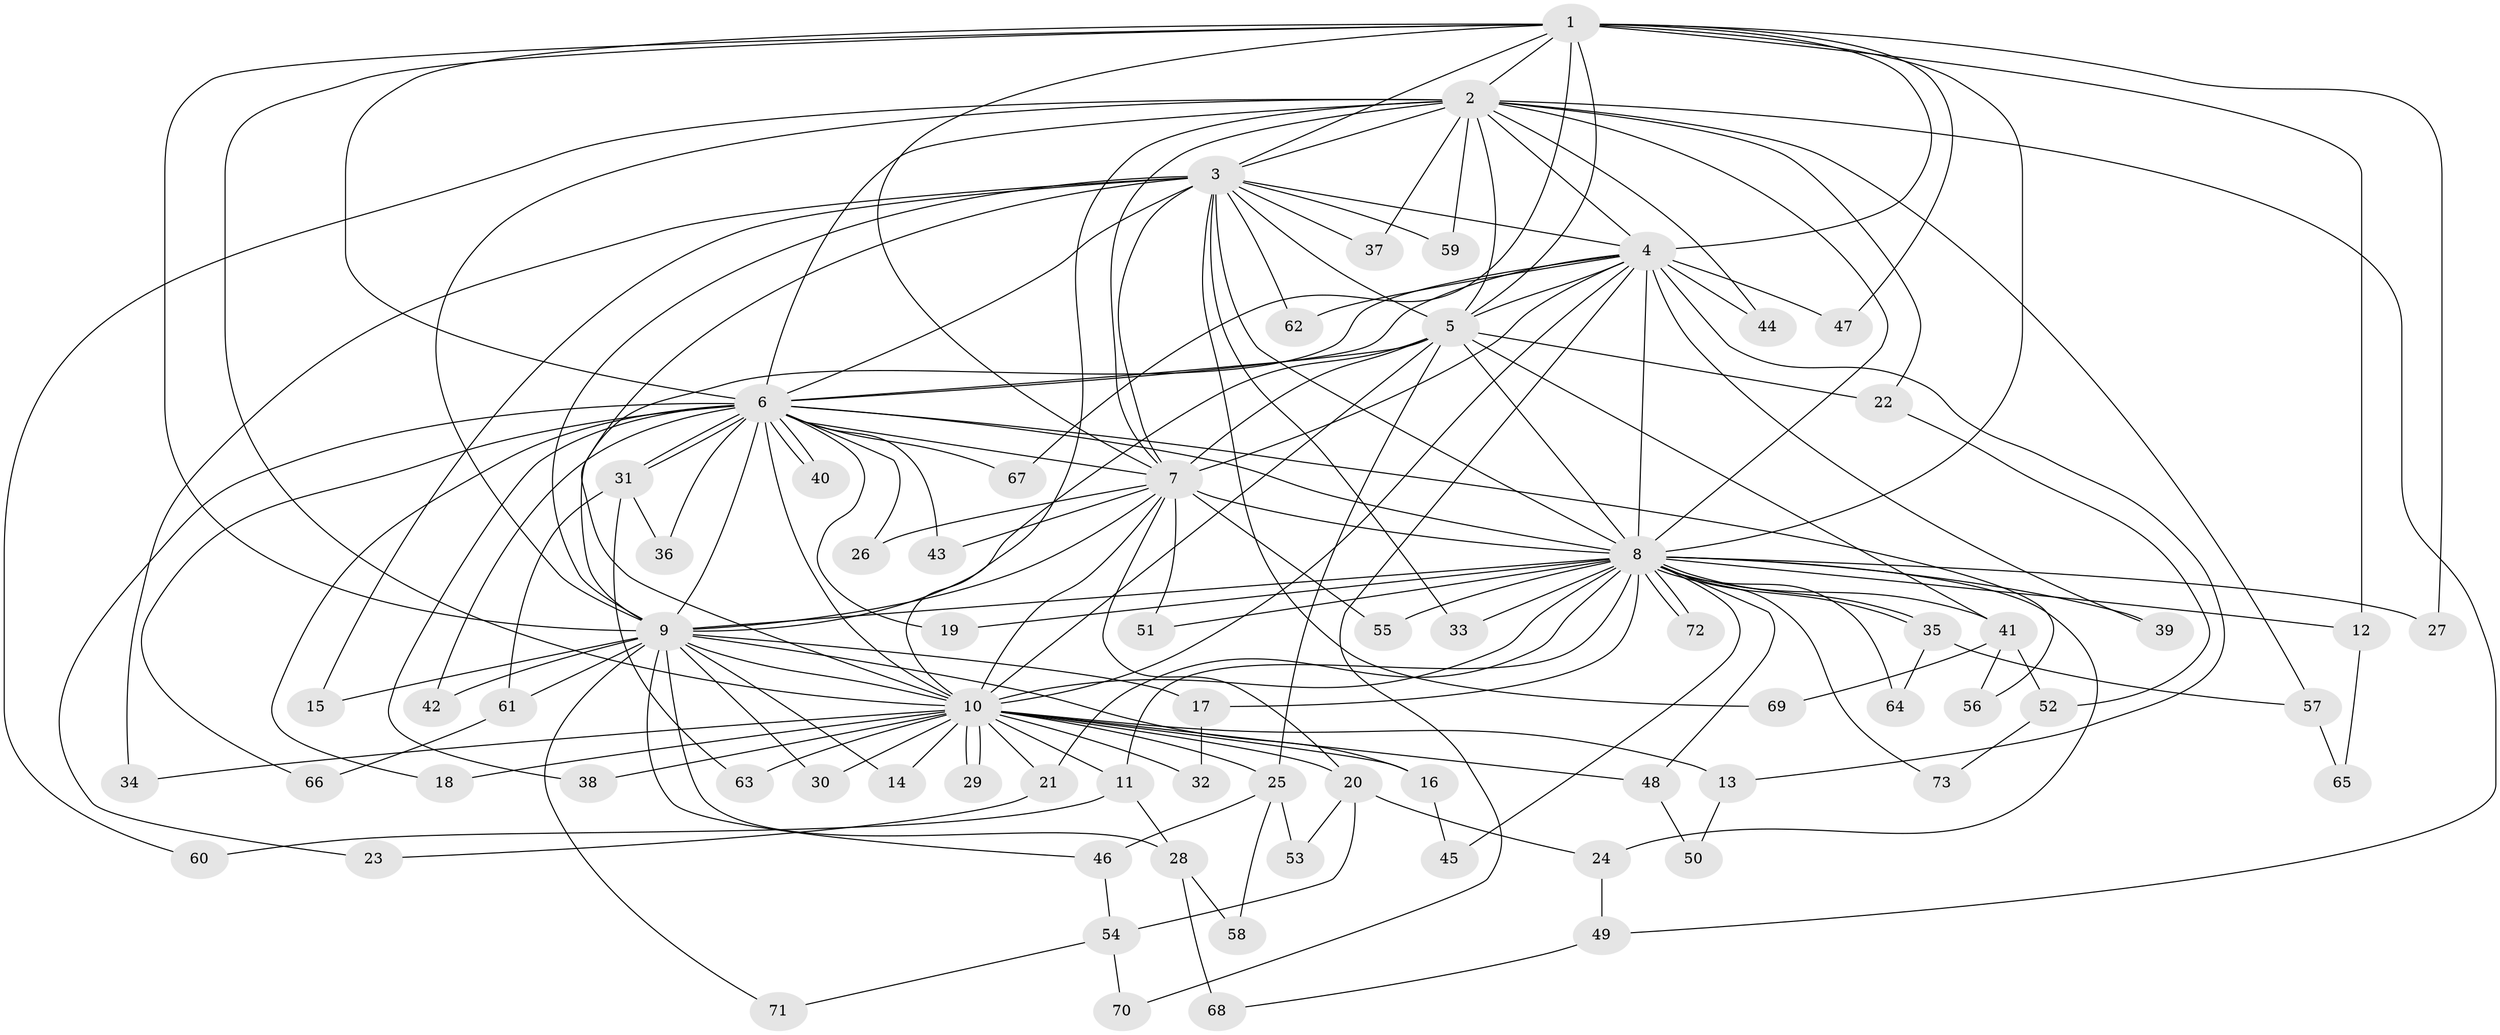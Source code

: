 // Generated by graph-tools (version 1.1) at 2025/45/03/09/25 04:45:00]
// undirected, 73 vertices, 171 edges
graph export_dot {
graph [start="1"]
  node [color=gray90,style=filled];
  1;
  2;
  3;
  4;
  5;
  6;
  7;
  8;
  9;
  10;
  11;
  12;
  13;
  14;
  15;
  16;
  17;
  18;
  19;
  20;
  21;
  22;
  23;
  24;
  25;
  26;
  27;
  28;
  29;
  30;
  31;
  32;
  33;
  34;
  35;
  36;
  37;
  38;
  39;
  40;
  41;
  42;
  43;
  44;
  45;
  46;
  47;
  48;
  49;
  50;
  51;
  52;
  53;
  54;
  55;
  56;
  57;
  58;
  59;
  60;
  61;
  62;
  63;
  64;
  65;
  66;
  67;
  68;
  69;
  70;
  71;
  72;
  73;
  1 -- 2;
  1 -- 3;
  1 -- 4;
  1 -- 5;
  1 -- 6;
  1 -- 7;
  1 -- 8;
  1 -- 9;
  1 -- 10;
  1 -- 12;
  1 -- 27;
  1 -- 47;
  1 -- 67;
  2 -- 3;
  2 -- 4;
  2 -- 5;
  2 -- 6;
  2 -- 7;
  2 -- 8;
  2 -- 9;
  2 -- 10;
  2 -- 22;
  2 -- 37;
  2 -- 44;
  2 -- 49;
  2 -- 57;
  2 -- 59;
  2 -- 60;
  3 -- 4;
  3 -- 5;
  3 -- 6;
  3 -- 7;
  3 -- 8;
  3 -- 9;
  3 -- 10;
  3 -- 15;
  3 -- 33;
  3 -- 34;
  3 -- 37;
  3 -- 59;
  3 -- 62;
  3 -- 69;
  4 -- 5;
  4 -- 6;
  4 -- 7;
  4 -- 8;
  4 -- 9;
  4 -- 10;
  4 -- 13;
  4 -- 39;
  4 -- 44;
  4 -- 47;
  4 -- 62;
  4 -- 70;
  5 -- 6;
  5 -- 7;
  5 -- 8;
  5 -- 9;
  5 -- 10;
  5 -- 22;
  5 -- 25;
  5 -- 41;
  6 -- 7;
  6 -- 8;
  6 -- 9;
  6 -- 10;
  6 -- 18;
  6 -- 19;
  6 -- 23;
  6 -- 26;
  6 -- 31;
  6 -- 31;
  6 -- 36;
  6 -- 38;
  6 -- 40;
  6 -- 40;
  6 -- 42;
  6 -- 43;
  6 -- 56;
  6 -- 66;
  6 -- 67;
  7 -- 8;
  7 -- 9;
  7 -- 10;
  7 -- 20;
  7 -- 26;
  7 -- 43;
  7 -- 51;
  7 -- 55;
  8 -- 9;
  8 -- 10;
  8 -- 11;
  8 -- 12;
  8 -- 17;
  8 -- 19;
  8 -- 21;
  8 -- 24;
  8 -- 27;
  8 -- 33;
  8 -- 35;
  8 -- 35;
  8 -- 39;
  8 -- 41;
  8 -- 45;
  8 -- 48;
  8 -- 51;
  8 -- 55;
  8 -- 64;
  8 -- 72;
  8 -- 72;
  8 -- 73;
  9 -- 10;
  9 -- 14;
  9 -- 15;
  9 -- 16;
  9 -- 17;
  9 -- 28;
  9 -- 30;
  9 -- 42;
  9 -- 46;
  9 -- 61;
  9 -- 71;
  10 -- 11;
  10 -- 13;
  10 -- 14;
  10 -- 16;
  10 -- 18;
  10 -- 20;
  10 -- 21;
  10 -- 25;
  10 -- 29;
  10 -- 29;
  10 -- 30;
  10 -- 32;
  10 -- 34;
  10 -- 38;
  10 -- 48;
  10 -- 63;
  11 -- 28;
  11 -- 60;
  12 -- 65;
  13 -- 50;
  16 -- 45;
  17 -- 32;
  20 -- 24;
  20 -- 53;
  20 -- 54;
  21 -- 23;
  22 -- 52;
  24 -- 49;
  25 -- 46;
  25 -- 53;
  25 -- 58;
  28 -- 58;
  28 -- 68;
  31 -- 36;
  31 -- 61;
  31 -- 63;
  35 -- 57;
  35 -- 64;
  41 -- 52;
  41 -- 56;
  41 -- 69;
  46 -- 54;
  48 -- 50;
  49 -- 68;
  52 -- 73;
  54 -- 70;
  54 -- 71;
  57 -- 65;
  61 -- 66;
}
